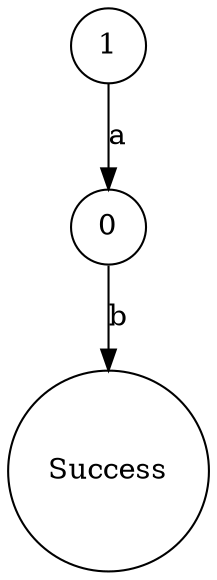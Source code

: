 digraph TestCase1 { 0 [shape=circle,label="0"]; 1 [shape=circle,label="1"]; 2 [shape=circle,label="Success"]; 0 -> 2[label="b"]; 1 -> 0[label="a"]; }